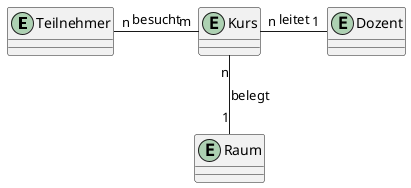 @startuml name Kurs 
entity Teilnehmer {}

entity Kurs {}

entity Raum {}

entity Dozent {}
'' Beziehunngen 
Teilnehmer "n" - "m" Kurs: besucht
Kurs "n" - "1" Dozent: leitet
Kurs "n" -- "1" Raum: belegt

@endeuml